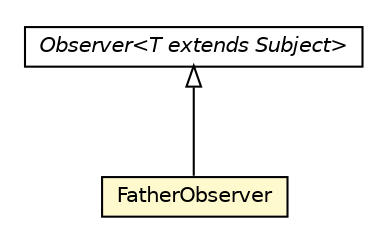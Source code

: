 #!/usr/local/bin/dot
#
# Class diagram 
# Generated by UMLGraph version R5_6_6-8-g8d7759 (http://www.umlgraph.org/)
#

digraph G {
	edge [fontname="Helvetica",fontsize=10,labelfontname="Helvetica",labelfontsize=10];
	node [fontname="Helvetica",fontsize=10,shape=plaintext];
	nodesep=0.25;
	ranksep=0.5;
	// org.dayatang.observer.domain.FatherObserver
	c25890 [label=<<table title="org.dayatang.observer.domain.FatherObserver" border="0" cellborder="1" cellspacing="0" cellpadding="2" port="p" bgcolor="lemonChiffon" href="./FatherObserver.html">
		<tr><td><table border="0" cellspacing="0" cellpadding="1">
<tr><td align="center" balign="center"> FatherObserver </td></tr>
		</table></td></tr>
		</table>>, URL="./FatherObserver.html", fontname="Helvetica", fontcolor="black", fontsize=10.0];
	//org.dayatang.observer.domain.FatherObserver extends org.dayatang.observer.Observer<org.dayatang.observer.domain.Baby>
	c25952:p -> c25890:p [dir=back,arrowtail=empty];
	// org.dayatang.observer.Observer<T extends org.dayatang.observer.Subject>
	c25952 [label=<<table title="org.dayatang.observer.Observer" border="0" cellborder="1" cellspacing="0" cellpadding="2" port="p">
		<tr><td><table border="0" cellspacing="0" cellpadding="1">
<tr><td align="center" balign="center"><font face="Helvetica-Oblique"> Observer&lt;T extends Subject&gt; </font></td></tr>
		</table></td></tr>
		</table>>, URL="null", fontname="Helvetica", fontcolor="black", fontsize=10.0];
}

